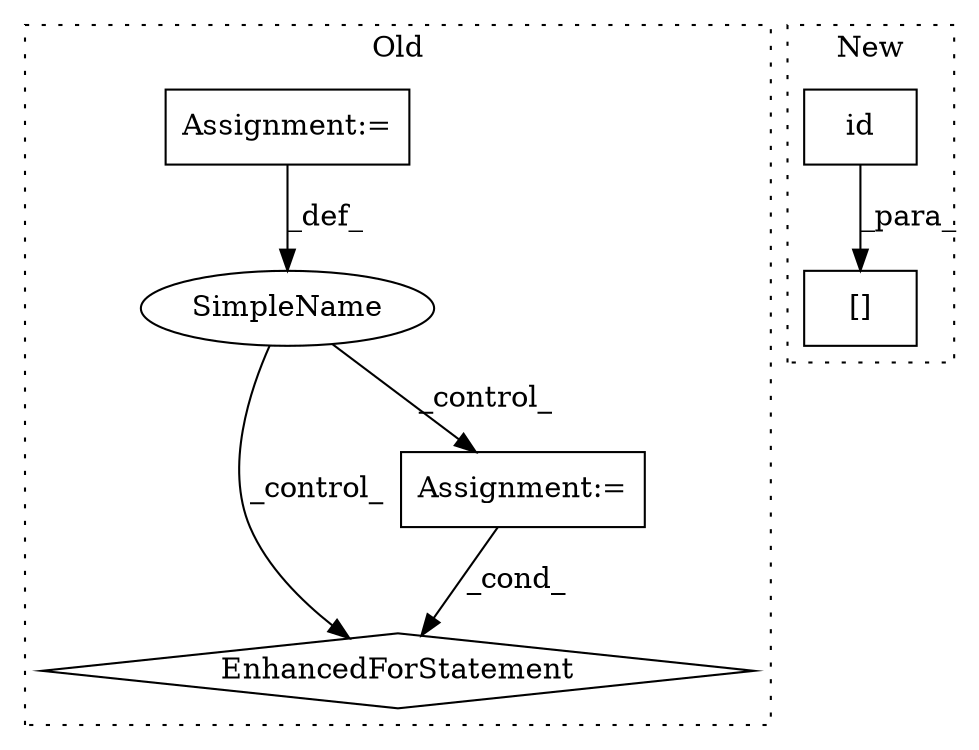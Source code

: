 digraph G {
subgraph cluster0 {
1 [label="EnhancedForStatement" a="70" s="4817,4892" l="57,2" shape="diamond"];
3 [label="Assignment:=" a="7" s="4817,4892" l="57,2" shape="box"];
5 [label="SimpleName" a="42" s="4791" l="4" shape="ellipse"];
6 [label="Assignment:=" a="7" s="4734,4807" l="53,2" shape="box"];
label = "Old";
style="dotted";
}
subgraph cluster1 {
2 [label="id" a="32" s="4818,4826" l="3,1" shape="box"];
4 [label="[]" a="2" s="4906,4930" l="7,1" shape="box"];
label = "New";
style="dotted";
}
2 -> 4 [label="_para_"];
3 -> 1 [label="_cond_"];
5 -> 1 [label="_control_"];
5 -> 3 [label="_control_"];
6 -> 5 [label="_def_"];
}